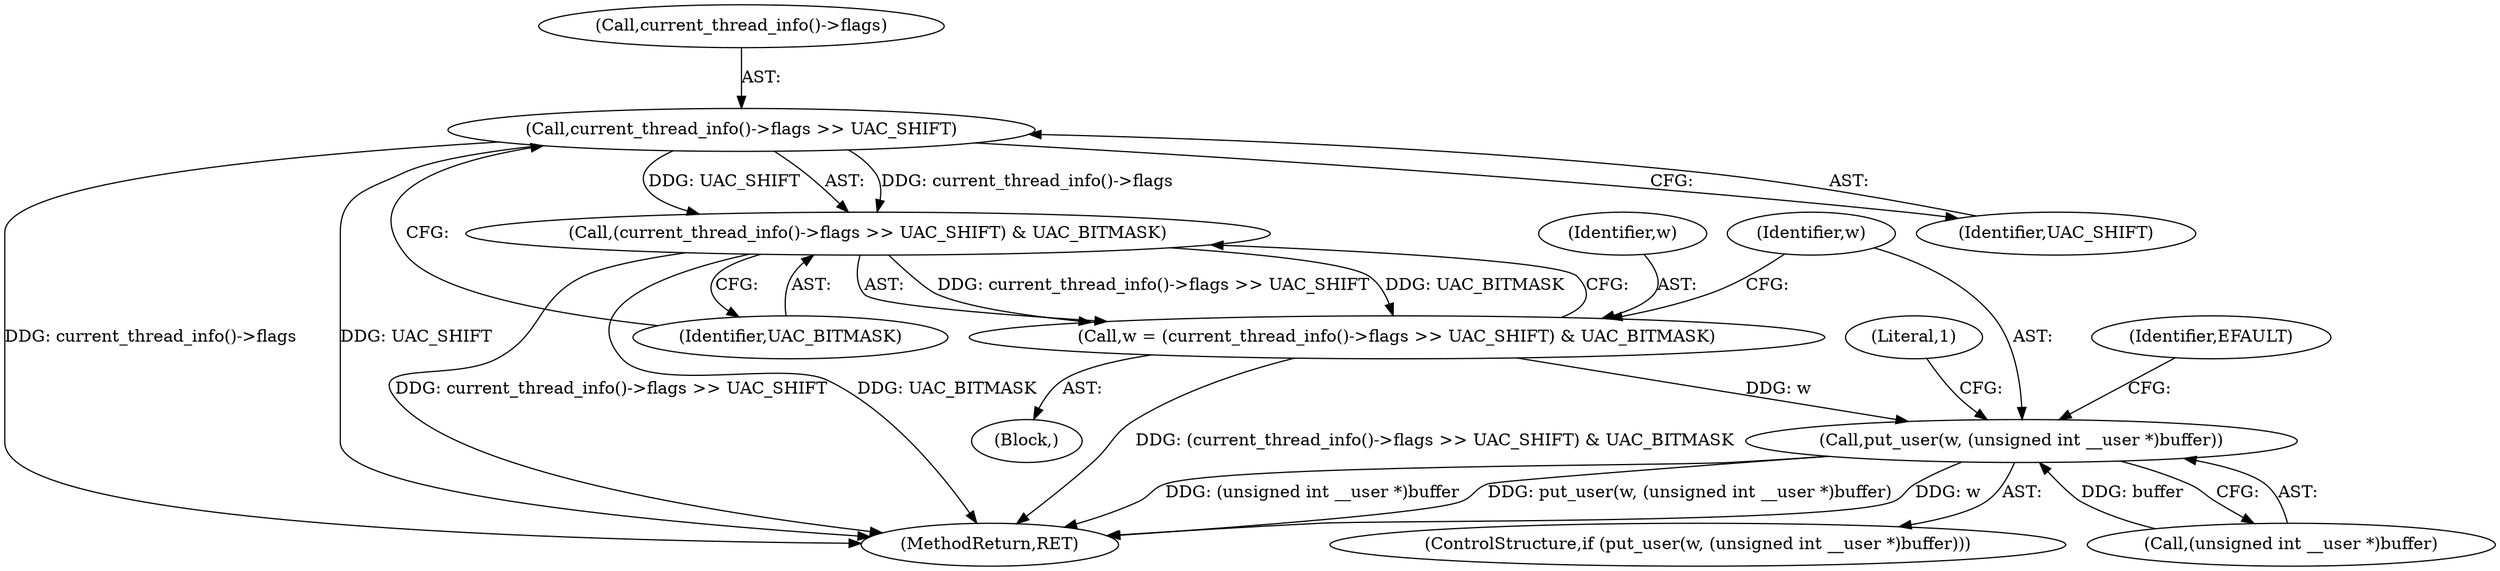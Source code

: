 digraph "0_linux_21c5977a836e399fc710ff2c5367845ed5c2527f_2@API" {
"1000159" [label="(Call,current_thread_info()->flags >> UAC_SHIFT)"];
"1000158" [label="(Call,(current_thread_info()->flags >> UAC_SHIFT) & UAC_BITMASK)"];
"1000156" [label="(Call,w = (current_thread_info()->flags >> UAC_SHIFT) & UAC_BITMASK)"];
"1000166" [label="(Call,put_user(w, (unsigned int __user *)buffer))"];
"1000239" [label="(MethodReturn,RET)"];
"1000166" [label="(Call,put_user(w, (unsigned int __user *)buffer))"];
"1000157" [label="(Identifier,w)"];
"1000175" [label="(Literal,1)"];
"1000159" [label="(Call,current_thread_info()->flags >> UAC_SHIFT)"];
"1000173" [label="(Identifier,EFAULT)"];
"1000165" [label="(ControlStructure,if (put_user(w, (unsigned int __user *)buffer)))"];
"1000168" [label="(Call,(unsigned int __user *)buffer)"];
"1000120" [label="(Block,)"];
"1000158" [label="(Call,(current_thread_info()->flags >> UAC_SHIFT) & UAC_BITMASK)"];
"1000163" [label="(Identifier,UAC_SHIFT)"];
"1000164" [label="(Identifier,UAC_BITMASK)"];
"1000156" [label="(Call,w = (current_thread_info()->flags >> UAC_SHIFT) & UAC_BITMASK)"];
"1000160" [label="(Call,current_thread_info()->flags)"];
"1000167" [label="(Identifier,w)"];
"1000159" -> "1000158"  [label="AST: "];
"1000159" -> "1000163"  [label="CFG: "];
"1000160" -> "1000159"  [label="AST: "];
"1000163" -> "1000159"  [label="AST: "];
"1000164" -> "1000159"  [label="CFG: "];
"1000159" -> "1000239"  [label="DDG: current_thread_info()->flags"];
"1000159" -> "1000239"  [label="DDG: UAC_SHIFT"];
"1000159" -> "1000158"  [label="DDG: current_thread_info()->flags"];
"1000159" -> "1000158"  [label="DDG: UAC_SHIFT"];
"1000158" -> "1000156"  [label="AST: "];
"1000158" -> "1000164"  [label="CFG: "];
"1000164" -> "1000158"  [label="AST: "];
"1000156" -> "1000158"  [label="CFG: "];
"1000158" -> "1000239"  [label="DDG: current_thread_info()->flags >> UAC_SHIFT"];
"1000158" -> "1000239"  [label="DDG: UAC_BITMASK"];
"1000158" -> "1000156"  [label="DDG: current_thread_info()->flags >> UAC_SHIFT"];
"1000158" -> "1000156"  [label="DDG: UAC_BITMASK"];
"1000156" -> "1000120"  [label="AST: "];
"1000157" -> "1000156"  [label="AST: "];
"1000167" -> "1000156"  [label="CFG: "];
"1000156" -> "1000239"  [label="DDG: (current_thread_info()->flags >> UAC_SHIFT) & UAC_BITMASK"];
"1000156" -> "1000166"  [label="DDG: w"];
"1000166" -> "1000165"  [label="AST: "];
"1000166" -> "1000168"  [label="CFG: "];
"1000167" -> "1000166"  [label="AST: "];
"1000168" -> "1000166"  [label="AST: "];
"1000173" -> "1000166"  [label="CFG: "];
"1000175" -> "1000166"  [label="CFG: "];
"1000166" -> "1000239"  [label="DDG: (unsigned int __user *)buffer"];
"1000166" -> "1000239"  [label="DDG: put_user(w, (unsigned int __user *)buffer)"];
"1000166" -> "1000239"  [label="DDG: w"];
"1000168" -> "1000166"  [label="DDG: buffer"];
}
